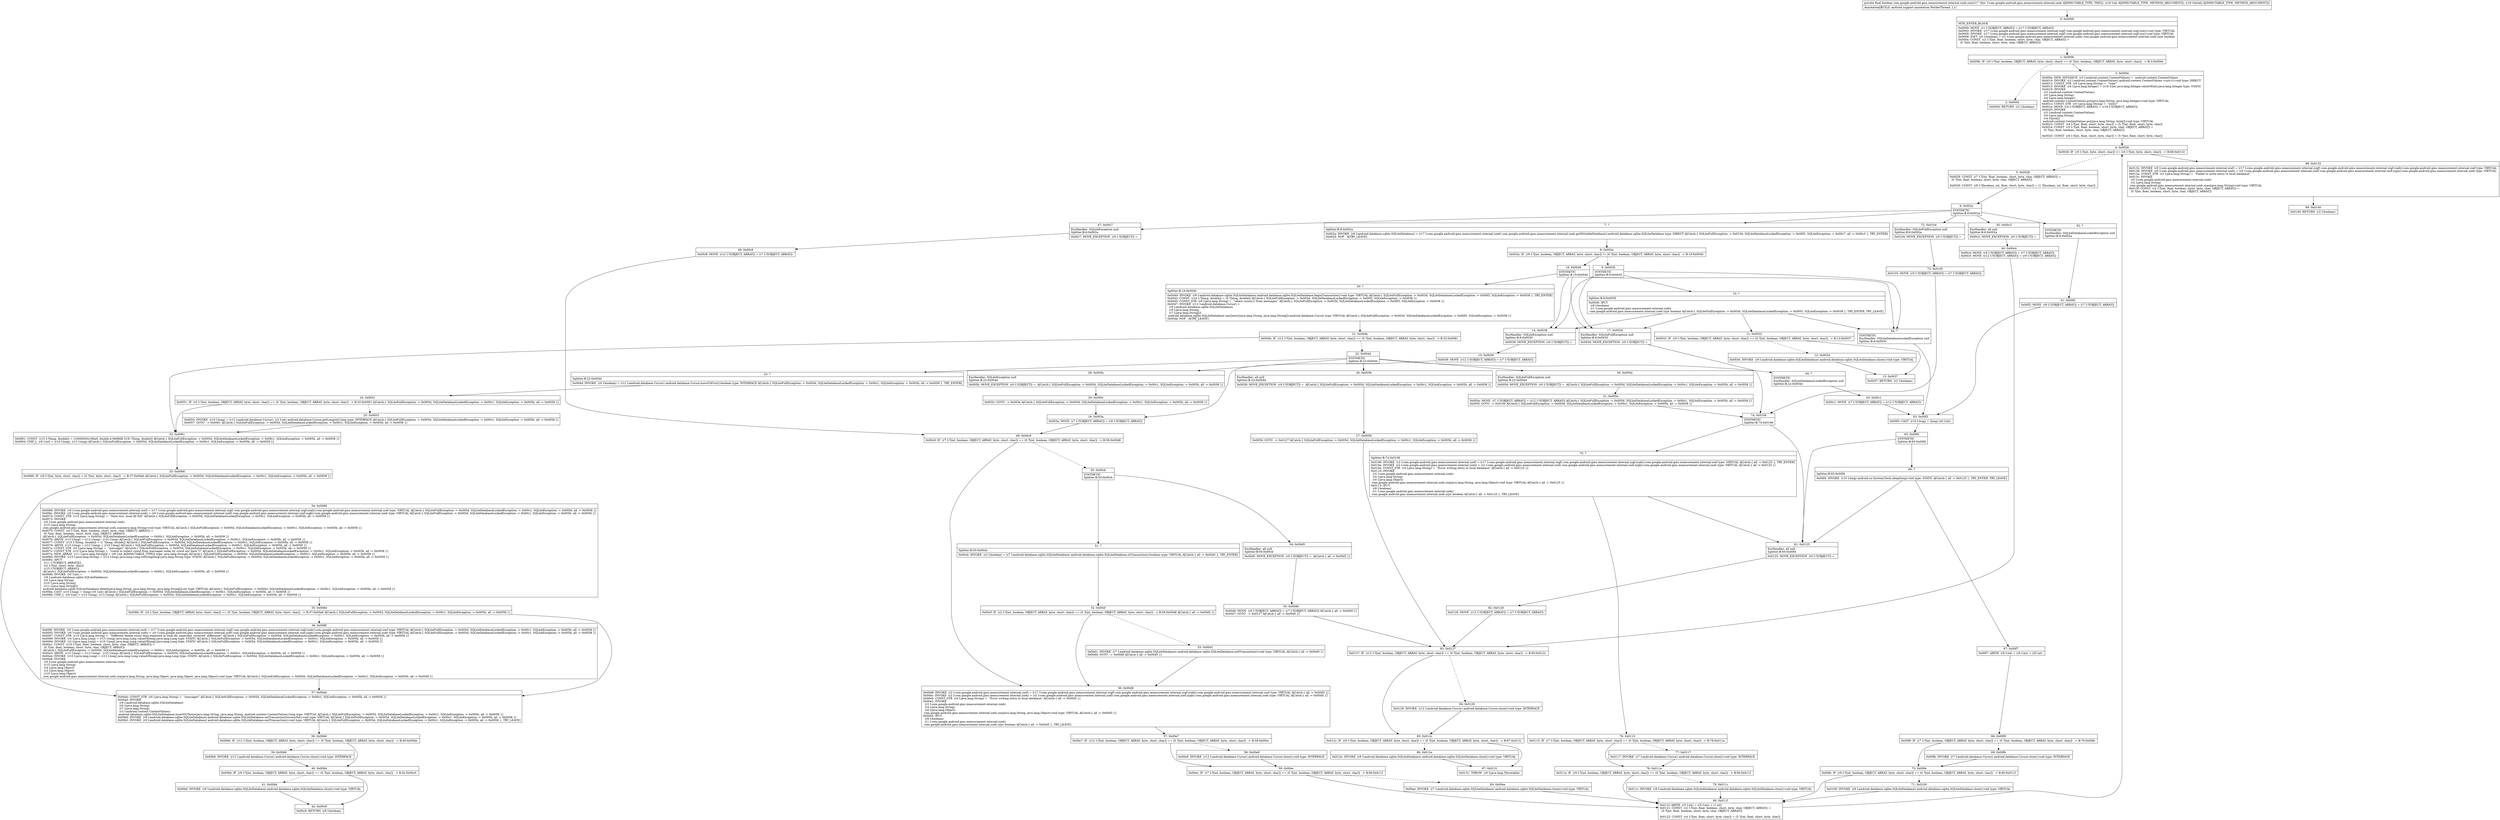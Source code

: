 digraph "CFG forcom.google.android.gms.measurement.internal.zzeb.zza(I[B)Z" {
Node_0 [shape=record,label="{0\:\ 0x0000|MTH_ENTER_BLOCK\l|0x0000: MOVE  (r1 I:?[OBJECT, ARRAY]) = (r17 I:?[OBJECT, ARRAY]) \l0x0002: INVOKE  (r17 I:com.google.android.gms.measurement.internal.zzgf) com.google.android.gms.measurement.internal.zzgf.zzm():void type: VIRTUAL \l0x0005: INVOKE  (r17 I:com.google.android.gms.measurement.internal.zzgf) com.google.android.gms.measurement.internal.zzgf.zzo():void type: VIRTUAL \l0x0008: IGET  (r0 I:boolean) = (r1 I:com.google.android.gms.measurement.internal.zzeb) com.google.android.gms.measurement.internal.zzeb.zzjw boolean \l0x000a: CONST  (r2 I:?[int, float, boolean, short, byte, char, OBJECT, ARRAY]) = \l  (0 ?[int, float, boolean, short, byte, char, OBJECT, ARRAY])\l \l}"];
Node_1 [shape=record,label="{1\:\ 0x000b|0x000b: IF  (r0 I:?[int, boolean, OBJECT, ARRAY, byte, short, char]) == (0 ?[int, boolean, OBJECT, ARRAY, byte, short, char])  \-\> B:3:0x000e \l}"];
Node_2 [shape=record,label="{2\:\ 0x000d|0x000d: RETURN  (r2 I:boolean) \l}"];
Node_3 [shape=record,label="{3\:\ 0x000e|0x000e: NEW_INSTANCE  (r3 I:android.content.ContentValues) =  android.content.ContentValues \l0x0010: INVOKE  (r3 I:android.content.ContentValues) android.content.ContentValues.\<init\>():void type: DIRECT \l0x0013: CONST_STR  (r0 I:java.lang.String) =  \"type\" \l0x0015: INVOKE  (r4 I:java.lang.Integer) = (r18 I:int) java.lang.Integer.valueOf(int):java.lang.Integer type: STATIC \l0x0019: INVOKE  \l  (r3 I:android.content.ContentValues)\l  (r0 I:java.lang.String)\l  (r4 I:java.lang.Integer)\l android.content.ContentValues.put(java.lang.String, java.lang.Integer):void type: VIRTUAL \l0x001c: CONST_STR  (r0 I:java.lang.String) =  \"entry\" \l0x001e: MOVE  (r4 I:?[OBJECT, ARRAY]) = (r19 I:?[OBJECT, ARRAY]) \l0x0020: INVOKE  \l  (r3 I:android.content.ContentValues)\l  (r0 I:java.lang.String)\l  (r4 I:byte[])\l android.content.ContentValues.put(java.lang.String, byte[]):void type: VIRTUAL \l0x0023: CONST  (r4 I:?[int, float, short, byte, char]) = (5 ?[int, float, short, byte, char]) \l0x0024: CONST  (r5 I:?[int, float, boolean, short, byte, char, OBJECT, ARRAY]) = \l  (0 ?[int, float, boolean, short, byte, char, OBJECT, ARRAY])\l \l0x0025: CONST  (r6 I:?[int, float, short, byte, char]) = (5 ?[int, float, short, byte, char]) \l}"];
Node_4 [shape=record,label="{4\:\ 0x0026|0x0026: IF  (r5 I:?[int, byte, short, char]) \>= (r4 I:?[int, byte, short, char])  \-\> B:88:0x0132 \l}"];
Node_5 [shape=record,label="{5\:\ 0x0028|0x0028: CONST  (r7 I:?[int, float, boolean, short, byte, char, OBJECT, ARRAY]) = \l  (0 ?[int, float, boolean, short, byte, char, OBJECT, ARRAY])\l \l0x0029: CONST  (r8 I:?[boolean, int, float, short, byte, char]) = (1 ?[boolean, int, float, short, byte, char]) \l}"];
Node_6 [shape=record,label="{6\:\ 0x002a|SYNTHETIC\lSplitter:B:6:0x002a\l}"];
Node_7 [shape=record,label="{7\:\ ?|Splitter:B:6:0x002a\l|0x002a: INVOKE  (r9 I:android.database.sqlite.SQLiteDatabase) = (r17 I:com.google.android.gms.measurement.internal.zzeb) com.google.android.gms.measurement.internal.zzeb.getWritableDatabase():android.database.sqlite.SQLiteDatabase type: DIRECT A[Catch:\{ SQLiteFullException \-\> 0x0104, SQLiteDatabaseLockedException \-\> 0x00f2, SQLiteException \-\> 0x00c7, all \-\> 0x00c3 \}, TRY_ENTER]\l0x002d: NOP   A[TRY_LEAVE]\l}"];
Node_8 [shape=record,label="{8\:\ 0x002e|0x002e: IF  (r9 I:?[int, boolean, OBJECT, ARRAY, byte, short, char]) != (0 ?[int, boolean, OBJECT, ARRAY, byte, short, char])  \-\> B:19:0x0040 \l}"];
Node_9 [shape=record,label="{9\:\ 0x0030|SYNTHETIC\lSplitter:B:9:0x0030\l}"];
Node_10 [shape=record,label="{10\:\ ?|Splitter:B:9:0x0030\l|0x0030: IPUT  \l  (r8 I:boolean)\l  (r1 I:com.google.android.gms.measurement.internal.zzeb)\l com.google.android.gms.measurement.internal.zzeb.zzjw boolean A[Catch:\{ SQLiteFullException \-\> 0x003d, SQLiteDatabaseLockedException \-\> 0x00f3, SQLiteException \-\> 0x0038 \}, TRY_ENTER, TRY_LEAVE]\l}"];
Node_11 [shape=record,label="{11\:\ 0x0032|0x0032: IF  (r9 I:?[int, boolean, OBJECT, ARRAY, byte, short, char]) == (0 ?[int, boolean, OBJECT, ARRAY, byte, short, char])  \-\> B:13:0x0037 \l}"];
Node_12 [shape=record,label="{12\:\ 0x0034|0x0034: INVOKE  (r9 I:android.database.sqlite.SQLiteDatabase) android.database.sqlite.SQLiteDatabase.close():void type: VIRTUAL \l}"];
Node_13 [shape=record,label="{13\:\ 0x0037|0x0037: RETURN  (r2 I:boolean) \l}"];
Node_14 [shape=record,label="{14\:\ 0x0038|ExcHandler: SQLiteException null\lSplitter:B:9:0x0030\l|0x0038: MOVE_EXCEPTION  (r0 I:?[OBJECT]) =  \l}"];
Node_15 [shape=record,label="{15\:\ 0x0039|0x0039: MOVE  (r12 I:?[OBJECT, ARRAY]) = (r7 I:?[OBJECT, ARRAY]) \l}"];
Node_16 [shape=record,label="{16\:\ 0x003a|0x003a: MOVE  (r7 I:?[OBJECT, ARRAY]) = (r9 I:?[OBJECT, ARRAY]) \l}"];
Node_17 [shape=record,label="{17\:\ 0x003d|ExcHandler: SQLiteFullException null\lSplitter:B:9:0x0030\l|0x003d: MOVE_EXCEPTION  (r0 I:?[OBJECT]) =  \l}"];
Node_19 [shape=record,label="{19\:\ 0x0040|SYNTHETIC\lSplitter:B:19:0x0040\l}"];
Node_20 [shape=record,label="{20\:\ ?|Splitter:B:19:0x0040\l|0x0040: INVOKE  (r9 I:android.database.sqlite.SQLiteDatabase) android.database.sqlite.SQLiteDatabase.beginTransaction():void type: VIRTUAL A[Catch:\{ SQLiteFullException \-\> 0x003d, SQLiteDatabaseLockedException \-\> 0x00f3, SQLiteException \-\> 0x0038 \}, TRY_ENTER]\l0x0043: CONST  (r10 I:?[long, double]) = (0 ?[long, double]) A[Catch:\{ SQLiteFullException \-\> 0x003d, SQLiteDatabaseLockedException \-\> 0x00f3, SQLiteException \-\> 0x0038 \}]\l0x0045: CONST_STR  (r0 I:java.lang.String) =  \"select count(1) from messages\" A[Catch:\{ SQLiteFullException \-\> 0x003d, SQLiteDatabaseLockedException \-\> 0x00f3, SQLiteException \-\> 0x0038 \}]\l0x0047: INVOKE  (r12 I:android.database.Cursor) = \l  (r9 I:android.database.sqlite.SQLiteDatabase)\l  (r0 I:java.lang.String)\l  (r7 I:java.lang.String[])\l android.database.sqlite.SQLiteDatabase.rawQuery(java.lang.String, java.lang.String[]):android.database.Cursor type: VIRTUAL A[Catch:\{ SQLiteFullException \-\> 0x003d, SQLiteDatabaseLockedException \-\> 0x00f3, SQLiteException \-\> 0x0038 \}]\l0x004a: NOP   A[TRY_LEAVE]\l}"];
Node_21 [shape=record,label="{21\:\ 0x004b|0x004b: IF  (r12 I:?[int, boolean, OBJECT, ARRAY, byte, short, char]) == (0 ?[int, boolean, OBJECT, ARRAY, byte, short, char])  \-\> B:32:0x0061 \l}"];
Node_22 [shape=record,label="{22\:\ 0x004d|SYNTHETIC\lSplitter:B:22:0x004d\l}"];
Node_23 [shape=record,label="{23\:\ ?|Splitter:B:22:0x004d\l|0x004d: INVOKE  (r0 I:boolean) = (r12 I:android.database.Cursor) android.database.Cursor.moveToFirst():boolean type: INTERFACE A[Catch:\{ SQLiteFullException \-\> 0x005d, SQLiteDatabaseLockedException \-\> 0x00c1, SQLiteException \-\> 0x005b, all \-\> 0x0058 \}, TRY_ENTER]\l}"];
Node_24 [shape=record,label="{24\:\ 0x0051|0x0051: IF  (r0 I:?[int, boolean, OBJECT, ARRAY, byte, short, char]) == (0 ?[int, boolean, OBJECT, ARRAY, byte, short, char])  \-\> B:32:0x0061 A[Catch:\{ SQLiteFullException \-\> 0x005d, SQLiteDatabaseLockedException \-\> 0x00c1, SQLiteException \-\> 0x005b, all \-\> 0x0058 \}]\l}"];
Node_25 [shape=record,label="{25\:\ 0x0053|0x0053: INVOKE  (r10 I:long) = (r12 I:android.database.Cursor), (r2 I:int) android.database.Cursor.getLong(int):long type: INTERFACE A[Catch:\{ SQLiteFullException \-\> 0x005d, SQLiteDatabaseLockedException \-\> 0x00c1, SQLiteException \-\> 0x005b, all \-\> 0x0058 \}]\l0x0057: GOTO  \-\> 0x0061 A[Catch:\{ SQLiteFullException \-\> 0x005d, SQLiteDatabaseLockedException \-\> 0x00c1, SQLiteException \-\> 0x005b, all \-\> 0x0058 \}]\l}"];
Node_26 [shape=record,label="{26\:\ 0x0058|ExcHandler: all null\lSplitter:B:22:0x004d\l|0x0058: MOVE_EXCEPTION  (r0 I:?[OBJECT]) =  A[Catch:\{ SQLiteFullException \-\> 0x005d, SQLiteDatabaseLockedException \-\> 0x00c1, SQLiteException \-\> 0x005b, all \-\> 0x0058 \}]\l}"];
Node_27 [shape=record,label="{27\:\ 0x0059|0x0059: GOTO  \-\> 0x0127 A[Catch:\{ SQLiteFullException \-\> 0x005d, SQLiteDatabaseLockedException \-\> 0x00c1, SQLiteException \-\> 0x005b, all \-\> 0x0058 \}]\l}"];
Node_28 [shape=record,label="{28\:\ 0x005b|ExcHandler: SQLiteException null\lSplitter:B:22:0x004d\l|0x005b: MOVE_EXCEPTION  (r0 I:?[OBJECT]) =  A[Catch:\{ SQLiteFullException \-\> 0x005d, SQLiteDatabaseLockedException \-\> 0x00c1, SQLiteException \-\> 0x005b, all \-\> 0x0058 \}]\l}"];
Node_29 [shape=record,label="{29\:\ 0x005c|0x005c: GOTO  \-\> 0x003a A[Catch:\{ SQLiteFullException \-\> 0x005d, SQLiteDatabaseLockedException \-\> 0x00c1, SQLiteException \-\> 0x005b, all \-\> 0x0058 \}]\l}"];
Node_30 [shape=record,label="{30\:\ 0x005d|ExcHandler: SQLiteFullException null\lSplitter:B:22:0x004d\l|0x005d: MOVE_EXCEPTION  (r0 I:?[OBJECT]) =  A[Catch:\{ SQLiteFullException \-\> 0x005d, SQLiteDatabaseLockedException \-\> 0x00c1, SQLiteException \-\> 0x005b, all \-\> 0x0058 \}]\l}"];
Node_31 [shape=record,label="{31\:\ 0x005e|0x005e: MOVE  (r7 I:?[OBJECT, ARRAY]) = (r12 I:?[OBJECT, ARRAY]) A[Catch:\{ SQLiteFullException \-\> 0x005d, SQLiteDatabaseLockedException \-\> 0x00c1, SQLiteException \-\> 0x005b, all \-\> 0x0058 \}]\l0x005f: GOTO  \-\> 0x0106 A[Catch:\{ SQLiteFullException \-\> 0x005d, SQLiteDatabaseLockedException \-\> 0x00c1, SQLiteException \-\> 0x005b, all \-\> 0x0058 \}]\l}"];
Node_32 [shape=record,label="{32\:\ 0x0061|0x0061: CONST  (r13 I:?[long, double]) = (100000(0x186a0, double:4.94066E\-319) ?[long, double]) A[Catch:\{ SQLiteFullException \-\> 0x005d, SQLiteDatabaseLockedException \-\> 0x00c1, SQLiteException \-\> 0x005b, all \-\> 0x0058 \}]\l0x0064: CMP_L  (r0 I:int) = (r10 I:long), (r13 I:long) A[Catch:\{ SQLiteFullException \-\> 0x005d, SQLiteDatabaseLockedException \-\> 0x00c1, SQLiteException \-\> 0x005b, all \-\> 0x0058 \}]\l}"];
Node_33 [shape=record,label="{33\:\ 0x0066|0x0066: IF  (r0 I:?[int, byte, short, char]) \< (0 ?[int, byte, short, char])  \-\> B:37:0x00ab A[Catch:\{ SQLiteFullException \-\> 0x005d, SQLiteDatabaseLockedException \-\> 0x00c1, SQLiteException \-\> 0x005b, all \-\> 0x0058 \}]\l}"];
Node_34 [shape=record,label="{34\:\ 0x0068|0x0068: INVOKE  (r0 I:com.google.android.gms.measurement.internal.zzef) = (r17 I:com.google.android.gms.measurement.internal.zzgf) com.google.android.gms.measurement.internal.zzgf.zzab():com.google.android.gms.measurement.internal.zzef type: VIRTUAL A[Catch:\{ SQLiteFullException \-\> 0x005d, SQLiteDatabaseLockedException \-\> 0x00c1, SQLiteException \-\> 0x005b, all \-\> 0x0058 \}]\l0x006c: INVOKE  (r0 I:com.google.android.gms.measurement.internal.zzeh) = (r0 I:com.google.android.gms.measurement.internal.zzef) com.google.android.gms.measurement.internal.zzef.zzgk():com.google.android.gms.measurement.internal.zzeh type: VIRTUAL A[Catch:\{ SQLiteFullException \-\> 0x005d, SQLiteDatabaseLockedException \-\> 0x00c1, SQLiteException \-\> 0x005b, all \-\> 0x0058 \}]\l0x0070: CONST_STR  (r15 I:java.lang.String) =  \"Data loss, local db full\" A[Catch:\{ SQLiteFullException \-\> 0x005d, SQLiteDatabaseLockedException \-\> 0x00c1, SQLiteException \-\> 0x005b, all \-\> 0x0058 \}]\l0x0072: INVOKE  \l  (r0 I:com.google.android.gms.measurement.internal.zzeh)\l  (r15 I:java.lang.String)\l com.google.android.gms.measurement.internal.zzeh.zzao(java.lang.String):void type: VIRTUAL A[Catch:\{ SQLiteFullException \-\> 0x005d, SQLiteDatabaseLockedException \-\> 0x00c1, SQLiteException \-\> 0x005b, all \-\> 0x0058 \}]\l0x0075: CONST  (r0 I:?[int, float, boolean, short, byte, char, OBJECT, ARRAY]) = \l  (0 ?[int, float, boolean, short, byte, char, OBJECT, ARRAY])\l A[Catch:\{ SQLiteFullException \-\> 0x005d, SQLiteDatabaseLockedException \-\> 0x00c1, SQLiteException \-\> 0x005b, all \-\> 0x0058 \}]\l0x0076: ARITH  (r13 I:long) = (r13 I:long) \- (r10 I:long) A[Catch:\{ SQLiteFullException \-\> 0x005d, SQLiteDatabaseLockedException \-\> 0x00c1, SQLiteException \-\> 0x005b, all \-\> 0x0058 \}]\l0x0077: CONST  (r10 I:?[long, double]) = (1 ?[long, double]) A[Catch:\{ SQLiteFullException \-\> 0x005d, SQLiteDatabaseLockedException \-\> 0x00c1, SQLiteException \-\> 0x005b, all \-\> 0x0058 \}]\l0x0079: ARITH  (r13 I:long) = (r13 I:long) + (r10 I:long) A[Catch:\{ SQLiteFullException \-\> 0x005d, SQLiteDatabaseLockedException \-\> 0x00c1, SQLiteException \-\> 0x005b, all \-\> 0x0058 \}]\l0x007a: CONST_STR  (r0 I:java.lang.String) =  \"messages\" A[Catch:\{ SQLiteFullException \-\> 0x005d, SQLiteDatabaseLockedException \-\> 0x00c1, SQLiteException \-\> 0x005b, all \-\> 0x0058 \}]\l0x007c: CONST_STR  (r10 I:java.lang.String) =  \"rowid in (select rowid from messages order by rowid asc limit ?)\" A[Catch:\{ SQLiteFullException \-\> 0x005d, SQLiteDatabaseLockedException \-\> 0x00c1, SQLiteException \-\> 0x005b, all \-\> 0x0058 \}]\l0x007e: NEW_ARRAY  (r11 I:java.lang.String[]) = (r8 I:int A[IMMUTABLE_TYPE]) type: java.lang.String[] A[Catch:\{ SQLiteFullException \-\> 0x005d, SQLiteDatabaseLockedException \-\> 0x00c1, SQLiteException \-\> 0x005b, all \-\> 0x0058 \}]\l0x0080: INVOKE  (r15 I:java.lang.String) = (r13 I:long) java.lang.Long.toString(long):java.lang.String type: STATIC A[Catch:\{ SQLiteFullException \-\> 0x005d, SQLiteDatabaseLockedException \-\> 0x00c1, SQLiteException \-\> 0x005b, all \-\> 0x0058 \}]\l0x0084: APUT  \l  (r11 I:?[OBJECT, ARRAY][])\l  (r2 I:?[int, short, byte, char])\l  (r15 I:?[OBJECT, ARRAY])\l A[Catch:\{ SQLiteFullException \-\> 0x005d, SQLiteDatabaseLockedException \-\> 0x00c1, SQLiteException \-\> 0x005b, all \-\> 0x0058 \}]\l0x0086: INVOKE  (r0 I:int) = \l  (r9 I:android.database.sqlite.SQLiteDatabase)\l  (r0 I:java.lang.String)\l  (r10 I:java.lang.String)\l  (r11 I:java.lang.String[])\l android.database.sqlite.SQLiteDatabase.delete(java.lang.String, java.lang.String, java.lang.String[]):int type: VIRTUAL A[Catch:\{ SQLiteFullException \-\> 0x005d, SQLiteDatabaseLockedException \-\> 0x00c1, SQLiteException \-\> 0x005b, all \-\> 0x0058 \}]\l0x008a: CAST  (r10 I:long) = (long) (r0 I:int) A[Catch:\{ SQLiteFullException \-\> 0x005d, SQLiteDatabaseLockedException \-\> 0x00c1, SQLiteException \-\> 0x005b, all \-\> 0x0058 \}]\l0x008b: CMP_L  (r0 I:int) = (r10 I:long), (r13 I:long) A[Catch:\{ SQLiteFullException \-\> 0x005d, SQLiteDatabaseLockedException \-\> 0x00c1, SQLiteException \-\> 0x005b, all \-\> 0x0058 \}]\l}"];
Node_35 [shape=record,label="{35\:\ 0x008d|0x008d: IF  (r0 I:?[int, boolean, OBJECT, ARRAY, byte, short, char]) == (0 ?[int, boolean, OBJECT, ARRAY, byte, short, char])  \-\> B:37:0x00ab A[Catch:\{ SQLiteFullException \-\> 0x005d, SQLiteDatabaseLockedException \-\> 0x00c1, SQLiteException \-\> 0x005b, all \-\> 0x0058 \}]\l}"];
Node_36 [shape=record,label="{36\:\ 0x008f|0x008f: INVOKE  (r0 I:com.google.android.gms.measurement.internal.zzef) = (r17 I:com.google.android.gms.measurement.internal.zzgf) com.google.android.gms.measurement.internal.zzgf.zzab():com.google.android.gms.measurement.internal.zzef type: VIRTUAL A[Catch:\{ SQLiteFullException \-\> 0x005d, SQLiteDatabaseLockedException \-\> 0x00c1, SQLiteException \-\> 0x005b, all \-\> 0x0058 \}]\l0x0093: INVOKE  (r0 I:com.google.android.gms.measurement.internal.zzeh) = (r0 I:com.google.android.gms.measurement.internal.zzef) com.google.android.gms.measurement.internal.zzef.zzgk():com.google.android.gms.measurement.internal.zzeh type: VIRTUAL A[Catch:\{ SQLiteFullException \-\> 0x005d, SQLiteDatabaseLockedException \-\> 0x00c1, SQLiteException \-\> 0x005b, all \-\> 0x0058 \}]\l0x0097: CONST_STR  (r15 I:java.lang.String) =  \"Different delete count than expected in local db. expected, received, difference\" A[Catch:\{ SQLiteFullException \-\> 0x005d, SQLiteDatabaseLockedException \-\> 0x00c1, SQLiteException \-\> 0x005b, all \-\> 0x0058 \}]\l0x0099: INVOKE  (r4 I:java.lang.Long) = (r13 I:long) java.lang.Long.valueOf(long):java.lang.Long type: STATIC A[Catch:\{ SQLiteFullException \-\> 0x005d, SQLiteDatabaseLockedException \-\> 0x00c1, SQLiteException \-\> 0x005b, all \-\> 0x0058 \}]\l0x009d: INVOKE  (r2 I:java.lang.Long) = (r10 I:long) java.lang.Long.valueOf(long):java.lang.Long type: STATIC A[Catch:\{ SQLiteFullException \-\> 0x005d, SQLiteDatabaseLockedException \-\> 0x00c1, SQLiteException \-\> 0x005b, all \-\> 0x0058 \}]\l0x00a1: CONST  (r16 I:?[int, float, boolean, short, byte, char, OBJECT, ARRAY]) = \l  (0 ?[int, float, boolean, short, byte, char, OBJECT, ARRAY])\l A[Catch:\{ SQLiteFullException \-\> 0x005d, SQLiteDatabaseLockedException \-\> 0x00c1, SQLiteException \-\> 0x005b, all \-\> 0x0058 \}]\l0x00a3: ARITH  (r13 I:long) = (r13 I:long) \- (r10 I:long) A[Catch:\{ SQLiteFullException \-\> 0x005d, SQLiteDatabaseLockedException \-\> 0x00c1, SQLiteException \-\> 0x005b, all \-\> 0x0058 \}]\l0x00a4: INVOKE  (r10 I:java.lang.Long) = (r13 I:long) java.lang.Long.valueOf(long):java.lang.Long type: STATIC A[Catch:\{ SQLiteFullException \-\> 0x005d, SQLiteDatabaseLockedException \-\> 0x00c1, SQLiteException \-\> 0x005b, all \-\> 0x0058 \}]\l0x00a8: INVOKE  \l  (r0 I:com.google.android.gms.measurement.internal.zzeh)\l  (r15 I:java.lang.String)\l  (r4 I:java.lang.Object)\l  (r2 I:java.lang.Object)\l  (r10 I:java.lang.Object)\l com.google.android.gms.measurement.internal.zzeh.zza(java.lang.String, java.lang.Object, java.lang.Object, java.lang.Object):void type: VIRTUAL A[Catch:\{ SQLiteFullException \-\> 0x005d, SQLiteDatabaseLockedException \-\> 0x00c1, SQLiteException \-\> 0x005b, all \-\> 0x0058 \}]\l}"];
Node_37 [shape=record,label="{37\:\ 0x00ab|0x00ab: CONST_STR  (r0 I:java.lang.String) =  \"messages\" A[Catch:\{ SQLiteFullException \-\> 0x005d, SQLiteDatabaseLockedException \-\> 0x00c1, SQLiteException \-\> 0x005b, all \-\> 0x0058 \}]\l0x00ad: INVOKE  \l  (r9 I:android.database.sqlite.SQLiteDatabase)\l  (r0 I:java.lang.String)\l  (r7 I:java.lang.String)\l  (r3 I:android.content.ContentValues)\l android.database.sqlite.SQLiteDatabase.insertOrThrow(java.lang.String, java.lang.String, android.content.ContentValues):long type: VIRTUAL A[Catch:\{ SQLiteFullException \-\> 0x005d, SQLiteDatabaseLockedException \-\> 0x00c1, SQLiteException \-\> 0x005b, all \-\> 0x0058 \}]\l0x00b0: INVOKE  (r9 I:android.database.sqlite.SQLiteDatabase) android.database.sqlite.SQLiteDatabase.setTransactionSuccessful():void type: VIRTUAL A[Catch:\{ SQLiteFullException \-\> 0x005d, SQLiteDatabaseLockedException \-\> 0x00c1, SQLiteException \-\> 0x005b, all \-\> 0x0058 \}]\l0x00b3: INVOKE  (r9 I:android.database.sqlite.SQLiteDatabase) android.database.sqlite.SQLiteDatabase.endTransaction():void type: VIRTUAL A[Catch:\{ SQLiteFullException \-\> 0x005d, SQLiteDatabaseLockedException \-\> 0x00c1, SQLiteException \-\> 0x005b, all \-\> 0x0058 \}, TRY_LEAVE]\l}"];
Node_38 [shape=record,label="{38\:\ 0x00b6|0x00b6: IF  (r12 I:?[int, boolean, OBJECT, ARRAY, byte, short, char]) == (0 ?[int, boolean, OBJECT, ARRAY, byte, short, char])  \-\> B:40:0x00bb \l}"];
Node_39 [shape=record,label="{39\:\ 0x00b8|0x00b8: INVOKE  (r12 I:android.database.Cursor) android.database.Cursor.close():void type: INTERFACE \l}"];
Node_40 [shape=record,label="{40\:\ 0x00bb|0x00bb: IF  (r9 I:?[int, boolean, OBJECT, ARRAY, byte, short, char]) == (0 ?[int, boolean, OBJECT, ARRAY, byte, short, char])  \-\> B:42:0x00c0 \l}"];
Node_41 [shape=record,label="{41\:\ 0x00bd|0x00bd: INVOKE  (r9 I:android.database.sqlite.SQLiteDatabase) android.database.sqlite.SQLiteDatabase.close():void type: VIRTUAL \l}"];
Node_42 [shape=record,label="{42\:\ 0x00c0|0x00c0: RETURN  (r8 I:boolean) \l}"];
Node_43 [shape=record,label="{43\:\ 0x00c1|0x00c1: MOVE  (r7 I:?[OBJECT, ARRAY]) = (r12 I:?[OBJECT, ARRAY]) \l}"];
Node_44 [shape=record,label="{44\:\ ?|SYNTHETIC\lExcHandler: SQLiteDatabaseLockedException null\lSplitter:B:22:0x004d\l}"];
Node_45 [shape=record,label="{45\:\ 0x00c3|ExcHandler: all null\lSplitter:B:6:0x002a\l|0x00c3: MOVE_EXCEPTION  (r0 I:?[OBJECT]) =  \l}"];
Node_46 [shape=record,label="{46\:\ 0x00c4|0x00c4: MOVE  (r9 I:?[OBJECT, ARRAY]) = (r7 I:?[OBJECT, ARRAY]) \l0x00c5: MOVE  (r12 I:?[OBJECT, ARRAY]) = (r9 I:?[OBJECT, ARRAY]) \l}"];
Node_47 [shape=record,label="{47\:\ 0x00c7|ExcHandler: SQLiteException null\lSplitter:B:6:0x002a\l|0x00c7: MOVE_EXCEPTION  (r0 I:?[OBJECT]) =  \l}"];
Node_48 [shape=record,label="{48\:\ 0x00c8|0x00c8: MOVE  (r12 I:?[OBJECT, ARRAY]) = (r7 I:?[OBJECT, ARRAY]) \l}"];
Node_49 [shape=record,label="{49\:\ 0x00c9|0x00c9: IF  (r7 I:?[int, boolean, OBJECT, ARRAY, byte, short, char]) == (0 ?[int, boolean, OBJECT, ARRAY, byte, short, char])  \-\> B:56:0x00d8 \l}"];
Node_50 [shape=record,label="{50\:\ 0x00cb|SYNTHETIC\lSplitter:B:50:0x00cb\l}"];
Node_51 [shape=record,label="{51\:\ ?|Splitter:B:50:0x00cb\l|0x00cb: INVOKE  (r2 I:boolean) = (r7 I:android.database.sqlite.SQLiteDatabase) android.database.sqlite.SQLiteDatabase.inTransaction():boolean type: VIRTUAL A[Catch:\{ all \-\> 0x00d5 \}, TRY_ENTER]\l}"];
Node_52 [shape=record,label="{52\:\ 0x00cf|0x00cf: IF  (r2 I:?[int, boolean, OBJECT, ARRAY, byte, short, char]) == (0 ?[int, boolean, OBJECT, ARRAY, byte, short, char])  \-\> B:56:0x00d8 A[Catch:\{ all \-\> 0x00d5 \}]\l}"];
Node_53 [shape=record,label="{53\:\ 0x00d1|0x00d1: INVOKE  (r7 I:android.database.sqlite.SQLiteDatabase) android.database.sqlite.SQLiteDatabase.endTransaction():void type: VIRTUAL A[Catch:\{ all \-\> 0x00d5 \}]\l0x00d4: GOTO  \-\> 0x00d8 A[Catch:\{ all \-\> 0x00d5 \}]\l}"];
Node_54 [shape=record,label="{54\:\ 0x00d5|ExcHandler: all null\lSplitter:B:50:0x00cb\l|0x00d5: MOVE_EXCEPTION  (r0 I:?[OBJECT]) =  A[Catch:\{ all \-\> 0x00d5 \}]\l}"];
Node_55 [shape=record,label="{55\:\ 0x00d6|0x00d6: MOVE  (r9 I:?[OBJECT, ARRAY]) = (r7 I:?[OBJECT, ARRAY]) A[Catch:\{ all \-\> 0x00d5 \}]\l0x00d7: GOTO  \-\> 0x0127 A[Catch:\{ all \-\> 0x00d5 \}]\l}"];
Node_56 [shape=record,label="{56\:\ 0x00d8|0x00d8: INVOKE  (r2 I:com.google.android.gms.measurement.internal.zzef) = (r17 I:com.google.android.gms.measurement.internal.zzgf) com.google.android.gms.measurement.internal.zzgf.zzab():com.google.android.gms.measurement.internal.zzef type: VIRTUAL A[Catch:\{ all \-\> 0x00d5 \}]\l0x00dc: INVOKE  (r2 I:com.google.android.gms.measurement.internal.zzeh) = (r2 I:com.google.android.gms.measurement.internal.zzef) com.google.android.gms.measurement.internal.zzef.zzgk():com.google.android.gms.measurement.internal.zzeh type: VIRTUAL A[Catch:\{ all \-\> 0x00d5 \}]\l0x00e0: CONST_STR  (r4 I:java.lang.String) =  \"Error writing entry to local database\" A[Catch:\{ all \-\> 0x00d5 \}]\l0x00e2: INVOKE  \l  (r2 I:com.google.android.gms.measurement.internal.zzeh)\l  (r4 I:java.lang.String)\l  (r0 I:java.lang.Object)\l com.google.android.gms.measurement.internal.zzeh.zza(java.lang.String, java.lang.Object):void type: VIRTUAL A[Catch:\{ all \-\> 0x00d5 \}]\l0x00e5: IPUT  \l  (r8 I:boolean)\l  (r1 I:com.google.android.gms.measurement.internal.zzeb)\l com.google.android.gms.measurement.internal.zzeb.zzjw boolean A[Catch:\{ all \-\> 0x00d5 \}, TRY_LEAVE]\l}"];
Node_57 [shape=record,label="{57\:\ 0x00e7|0x00e7: IF  (r12 I:?[int, boolean, OBJECT, ARRAY, byte, short, char]) == (0 ?[int, boolean, OBJECT, ARRAY, byte, short, char])  \-\> B:59:0x00ec \l}"];
Node_58 [shape=record,label="{58\:\ 0x00e9|0x00e9: INVOKE  (r12 I:android.database.Cursor) android.database.Cursor.close():void type: INTERFACE \l}"];
Node_59 [shape=record,label="{59\:\ 0x00ec|0x00ec: IF  (r7 I:?[int, boolean, OBJECT, ARRAY, byte, short, char]) == (0 ?[int, boolean, OBJECT, ARRAY, byte, short, char])  \-\> B:80:0x011f \l}"];
Node_60 [shape=record,label="{60\:\ 0x00ee|0x00ee: INVOKE  (r7 I:android.database.sqlite.SQLiteDatabase) android.database.sqlite.SQLiteDatabase.close():void type: VIRTUAL \l}"];
Node_61 [shape=record,label="{61\:\ 0x00f2|0x00f2: MOVE  (r9 I:?[OBJECT, ARRAY]) = (r7 I:?[OBJECT, ARRAY]) \l}"];
Node_62 [shape=record,label="{62\:\ ?|SYNTHETIC\lExcHandler: SQLiteDatabaseLockedException null\lSplitter:B:6:0x002a\l}"];
Node_63 [shape=record,label="{63\:\ 0x00f3|0x00f3: CAST  (r10 I:long) = (long) (r6 I:int) \l}"];
Node_64 [shape=record,label="{64\:\ ?|SYNTHETIC\lExcHandler: SQLiteDatabaseLockedException null\lSplitter:B:9:0x0030\l}"];
Node_65 [shape=record,label="{65\:\ 0x00f4|SYNTHETIC\lSplitter:B:65:0x00f4\l}"];
Node_66 [shape=record,label="{66\:\ ?|Splitter:B:65:0x00f4\l|0x00f4: INVOKE  (r10 I:long) android.os.SystemClock.sleep(long):void type: STATIC A[Catch:\{ all \-\> 0x0125 \}, TRY_ENTER, TRY_LEAVE]\l}"];
Node_67 [shape=record,label="{67\:\ 0x00f7|0x00f7: ARITH  (r6 I:int) = (r6 I:int) + (20 int) \l}"];
Node_68 [shape=record,label="{68\:\ 0x00f9|0x00f9: IF  (r7 I:?[int, boolean, OBJECT, ARRAY, byte, short, char]) == (0 ?[int, boolean, OBJECT, ARRAY, byte, short, char])  \-\> B:70:0x00fe \l}"];
Node_69 [shape=record,label="{69\:\ 0x00fb|0x00fb: INVOKE  (r7 I:android.database.Cursor) android.database.Cursor.close():void type: INTERFACE \l}"];
Node_70 [shape=record,label="{70\:\ 0x00fe|0x00fe: IF  (r9 I:?[int, boolean, OBJECT, ARRAY, byte, short, char]) == (0 ?[int, boolean, OBJECT, ARRAY, byte, short, char])  \-\> B:80:0x011f \l}"];
Node_71 [shape=record,label="{71\:\ 0x0100|0x0100: INVOKE  (r9 I:android.database.sqlite.SQLiteDatabase) android.database.sqlite.SQLiteDatabase.close():void type: VIRTUAL \l}"];
Node_72 [shape=record,label="{72\:\ 0x0104|ExcHandler: SQLiteFullException null\lSplitter:B:6:0x002a\l|0x0104: MOVE_EXCEPTION  (r0 I:?[OBJECT]) =  \l}"];
Node_73 [shape=record,label="{73\:\ 0x0105|0x0105: MOVE  (r9 I:?[OBJECT, ARRAY]) = (r7 I:?[OBJECT, ARRAY]) \l}"];
Node_74 [shape=record,label="{74\:\ 0x0106|SYNTHETIC\lSplitter:B:74:0x0106\l}"];
Node_75 [shape=record,label="{75\:\ ?|Splitter:B:74:0x0106\l|0x0106: INVOKE  (r2 I:com.google.android.gms.measurement.internal.zzef) = (r17 I:com.google.android.gms.measurement.internal.zzgf) com.google.android.gms.measurement.internal.zzgf.zzab():com.google.android.gms.measurement.internal.zzef type: VIRTUAL A[Catch:\{ all \-\> 0x0125 \}, TRY_ENTER]\l0x010a: INVOKE  (r2 I:com.google.android.gms.measurement.internal.zzeh) = (r2 I:com.google.android.gms.measurement.internal.zzef) com.google.android.gms.measurement.internal.zzef.zzgk():com.google.android.gms.measurement.internal.zzeh type: VIRTUAL A[Catch:\{ all \-\> 0x0125 \}]\l0x010e: CONST_STR  (r4 I:java.lang.String) =  \"Error writing entry to local database\" A[Catch:\{ all \-\> 0x0125 \}]\l0x0110: INVOKE  \l  (r2 I:com.google.android.gms.measurement.internal.zzeh)\l  (r4 I:java.lang.String)\l  (r0 I:java.lang.Object)\l com.google.android.gms.measurement.internal.zzeh.zza(java.lang.String, java.lang.Object):void type: VIRTUAL A[Catch:\{ all \-\> 0x0125 \}]\l0x0113: IPUT  \l  (r8 I:boolean)\l  (r1 I:com.google.android.gms.measurement.internal.zzeb)\l com.google.android.gms.measurement.internal.zzeb.zzjw boolean A[Catch:\{ all \-\> 0x0125 \}, TRY_LEAVE]\l}"];
Node_76 [shape=record,label="{76\:\ 0x0115|0x0115: IF  (r7 I:?[int, boolean, OBJECT, ARRAY, byte, short, char]) == (0 ?[int, boolean, OBJECT, ARRAY, byte, short, char])  \-\> B:78:0x011a \l}"];
Node_77 [shape=record,label="{77\:\ 0x0117|0x0117: INVOKE  (r7 I:android.database.Cursor) android.database.Cursor.close():void type: INTERFACE \l}"];
Node_78 [shape=record,label="{78\:\ 0x011a|0x011a: IF  (r9 I:?[int, boolean, OBJECT, ARRAY, byte, short, char]) == (0 ?[int, boolean, OBJECT, ARRAY, byte, short, char])  \-\> B:80:0x011f \l}"];
Node_79 [shape=record,label="{79\:\ 0x011c|0x011c: INVOKE  (r9 I:android.database.sqlite.SQLiteDatabase) android.database.sqlite.SQLiteDatabase.close():void type: VIRTUAL \l}"];
Node_80 [shape=record,label="{80\:\ 0x011f|0x011f: ARITH  (r5 I:int) = (r5 I:int) + (1 int) \l0x0121: CONST  (r2 I:?[int, float, boolean, short, byte, char, OBJECT, ARRAY]) = \l  (0 ?[int, float, boolean, short, byte, char, OBJECT, ARRAY])\l \l0x0122: CONST  (r4 I:?[int, float, short, byte, char]) = (5 ?[int, float, short, byte, char]) \l}"];
Node_81 [shape=record,label="{81\:\ 0x0125|ExcHandler: all null\lSplitter:B:65:0x00f4\l|0x0125: MOVE_EXCEPTION  (r0 I:?[OBJECT]) =  \l}"];
Node_82 [shape=record,label="{82\:\ 0x0126|0x0126: MOVE  (r12 I:?[OBJECT, ARRAY]) = (r7 I:?[OBJECT, ARRAY]) \l}"];
Node_83 [shape=record,label="{83\:\ 0x0127|0x0127: IF  (r12 I:?[int, boolean, OBJECT, ARRAY, byte, short, char]) == (0 ?[int, boolean, OBJECT, ARRAY, byte, short, char])  \-\> B:85:0x012c \l}"];
Node_84 [shape=record,label="{84\:\ 0x0129|0x0129: INVOKE  (r12 I:android.database.Cursor) android.database.Cursor.close():void type: INTERFACE \l}"];
Node_85 [shape=record,label="{85\:\ 0x012c|0x012c: IF  (r9 I:?[int, boolean, OBJECT, ARRAY, byte, short, char]) == (0 ?[int, boolean, OBJECT, ARRAY, byte, short, char])  \-\> B:87:0x0131 \l}"];
Node_86 [shape=record,label="{86\:\ 0x012e|0x012e: INVOKE  (r9 I:android.database.sqlite.SQLiteDatabase) android.database.sqlite.SQLiteDatabase.close():void type: VIRTUAL \l}"];
Node_87 [shape=record,label="{87\:\ 0x0131|0x0131: THROW  (r0 I:java.lang.Throwable) \l}"];
Node_88 [shape=record,label="{88\:\ 0x0132|0x0132: INVOKE  (r0 I:com.google.android.gms.measurement.internal.zzef) = (r17 I:com.google.android.gms.measurement.internal.zzgf) com.google.android.gms.measurement.internal.zzgf.zzab():com.google.android.gms.measurement.internal.zzef type: VIRTUAL \l0x0136: INVOKE  (r0 I:com.google.android.gms.measurement.internal.zzeh) = (r0 I:com.google.android.gms.measurement.internal.zzef) com.google.android.gms.measurement.internal.zzef.zzgn():com.google.android.gms.measurement.internal.zzeh type: VIRTUAL \l0x013a: CONST_STR  (r2 I:java.lang.String) =  \"Failed to write entry to local database\" \l0x013c: INVOKE  \l  (r0 I:com.google.android.gms.measurement.internal.zzeh)\l  (r2 I:java.lang.String)\l com.google.android.gms.measurement.internal.zzeh.zzao(java.lang.String):void type: VIRTUAL \l0x013f: CONST  (r2 I:?[int, float, boolean, short, byte, char, OBJECT, ARRAY]) = \l  (0 ?[int, float, boolean, short, byte, char, OBJECT, ARRAY])\l \l}"];
Node_89 [shape=record,label="{89\:\ 0x0140|0x0140: RETURN  (r2 I:boolean) \l}"];
MethodNode[shape=record,label="{private final boolean com.google.android.gms.measurement.internal.zzeb.zza((r17 'this' I:com.google.android.gms.measurement.internal.zzeb A[IMMUTABLE_TYPE, THIS]), (r18 I:int A[IMMUTABLE_TYPE, METHOD_ARGUMENT]), (r19 I:byte[] A[IMMUTABLE_TYPE, METHOD_ARGUMENT]))  | Annotation[BUILD, android.support.annotation.WorkerThread, \{\}]\l}"];
MethodNode -> Node_0;
Node_0 -> Node_1;
Node_1 -> Node_2[style=dashed];
Node_1 -> Node_3;
Node_3 -> Node_4;
Node_4 -> Node_5[style=dashed];
Node_4 -> Node_88;
Node_5 -> Node_6;
Node_6 -> Node_7;
Node_6 -> Node_72;
Node_6 -> Node_62;
Node_6 -> Node_47;
Node_6 -> Node_45;
Node_7 -> Node_8;
Node_8 -> Node_9[style=dashed];
Node_8 -> Node_19;
Node_9 -> Node_10;
Node_9 -> Node_17;
Node_9 -> Node_64;
Node_9 -> Node_14;
Node_10 -> Node_11;
Node_10 -> Node_17;
Node_10 -> Node_64;
Node_10 -> Node_14;
Node_11 -> Node_12[style=dashed];
Node_11 -> Node_13;
Node_12 -> Node_13;
Node_14 -> Node_15;
Node_15 -> Node_16;
Node_16 -> Node_49;
Node_17 -> Node_74;
Node_19 -> Node_20;
Node_19 -> Node_17;
Node_19 -> Node_64;
Node_19 -> Node_14;
Node_20 -> Node_21;
Node_21 -> Node_22[style=dashed];
Node_21 -> Node_32;
Node_22 -> Node_23;
Node_22 -> Node_30;
Node_22 -> Node_44;
Node_22 -> Node_28;
Node_22 -> Node_26;
Node_23 -> Node_24;
Node_24 -> Node_25[style=dashed];
Node_24 -> Node_32;
Node_25 -> Node_32;
Node_26 -> Node_27;
Node_27 -> Node_83;
Node_28 -> Node_29;
Node_29 -> Node_16;
Node_30 -> Node_31;
Node_31 -> Node_74;
Node_32 -> Node_33;
Node_33 -> Node_34[style=dashed];
Node_33 -> Node_37;
Node_34 -> Node_35;
Node_35 -> Node_36[style=dashed];
Node_35 -> Node_37;
Node_36 -> Node_37;
Node_37 -> Node_38;
Node_38 -> Node_39[style=dashed];
Node_38 -> Node_40;
Node_39 -> Node_40;
Node_40 -> Node_41[style=dashed];
Node_40 -> Node_42;
Node_41 -> Node_42;
Node_43 -> Node_63;
Node_44 -> Node_43;
Node_45 -> Node_46;
Node_46 -> Node_83;
Node_47 -> Node_48;
Node_48 -> Node_49;
Node_49 -> Node_50[style=dashed];
Node_49 -> Node_56;
Node_50 -> Node_51;
Node_50 -> Node_54;
Node_51 -> Node_52;
Node_52 -> Node_53[style=dashed];
Node_52 -> Node_56;
Node_53 -> Node_56;
Node_54 -> Node_55;
Node_55 -> Node_83;
Node_56 -> Node_57;
Node_57 -> Node_58[style=dashed];
Node_57 -> Node_59;
Node_58 -> Node_59;
Node_59 -> Node_60[style=dashed];
Node_59 -> Node_80;
Node_60 -> Node_80;
Node_61 -> Node_63;
Node_62 -> Node_61;
Node_63 -> Node_65;
Node_64 -> Node_63;
Node_65 -> Node_66;
Node_65 -> Node_81;
Node_66 -> Node_67;
Node_66 -> Node_81;
Node_67 -> Node_68;
Node_68 -> Node_69[style=dashed];
Node_68 -> Node_70;
Node_69 -> Node_70;
Node_70 -> Node_71[style=dashed];
Node_70 -> Node_80;
Node_71 -> Node_80;
Node_72 -> Node_73;
Node_73 -> Node_74;
Node_74 -> Node_75;
Node_74 -> Node_81;
Node_75 -> Node_76;
Node_75 -> Node_81;
Node_76 -> Node_77[style=dashed];
Node_76 -> Node_78;
Node_77 -> Node_78;
Node_78 -> Node_79[style=dashed];
Node_78 -> Node_80;
Node_79 -> Node_80;
Node_80 -> Node_4;
Node_81 -> Node_82;
Node_82 -> Node_83;
Node_83 -> Node_84[style=dashed];
Node_83 -> Node_85;
Node_84 -> Node_85;
Node_85 -> Node_86[style=dashed];
Node_85 -> Node_87;
Node_86 -> Node_87;
Node_88 -> Node_89;
}

